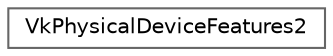 digraph "类继承关系图"
{
 // LATEX_PDF_SIZE
  bgcolor="transparent";
  edge [fontname=Helvetica,fontsize=10,labelfontname=Helvetica,labelfontsize=10];
  node [fontname=Helvetica,fontsize=10,shape=box,height=0.2,width=0.4];
  rankdir="LR";
  Node0 [id="Node000000",label="VkPhysicalDeviceFeatures2",height=0.2,width=0.4,color="grey40", fillcolor="white", style="filled",URL="$struct_vk_physical_device_features2.html",tooltip=" "];
}
